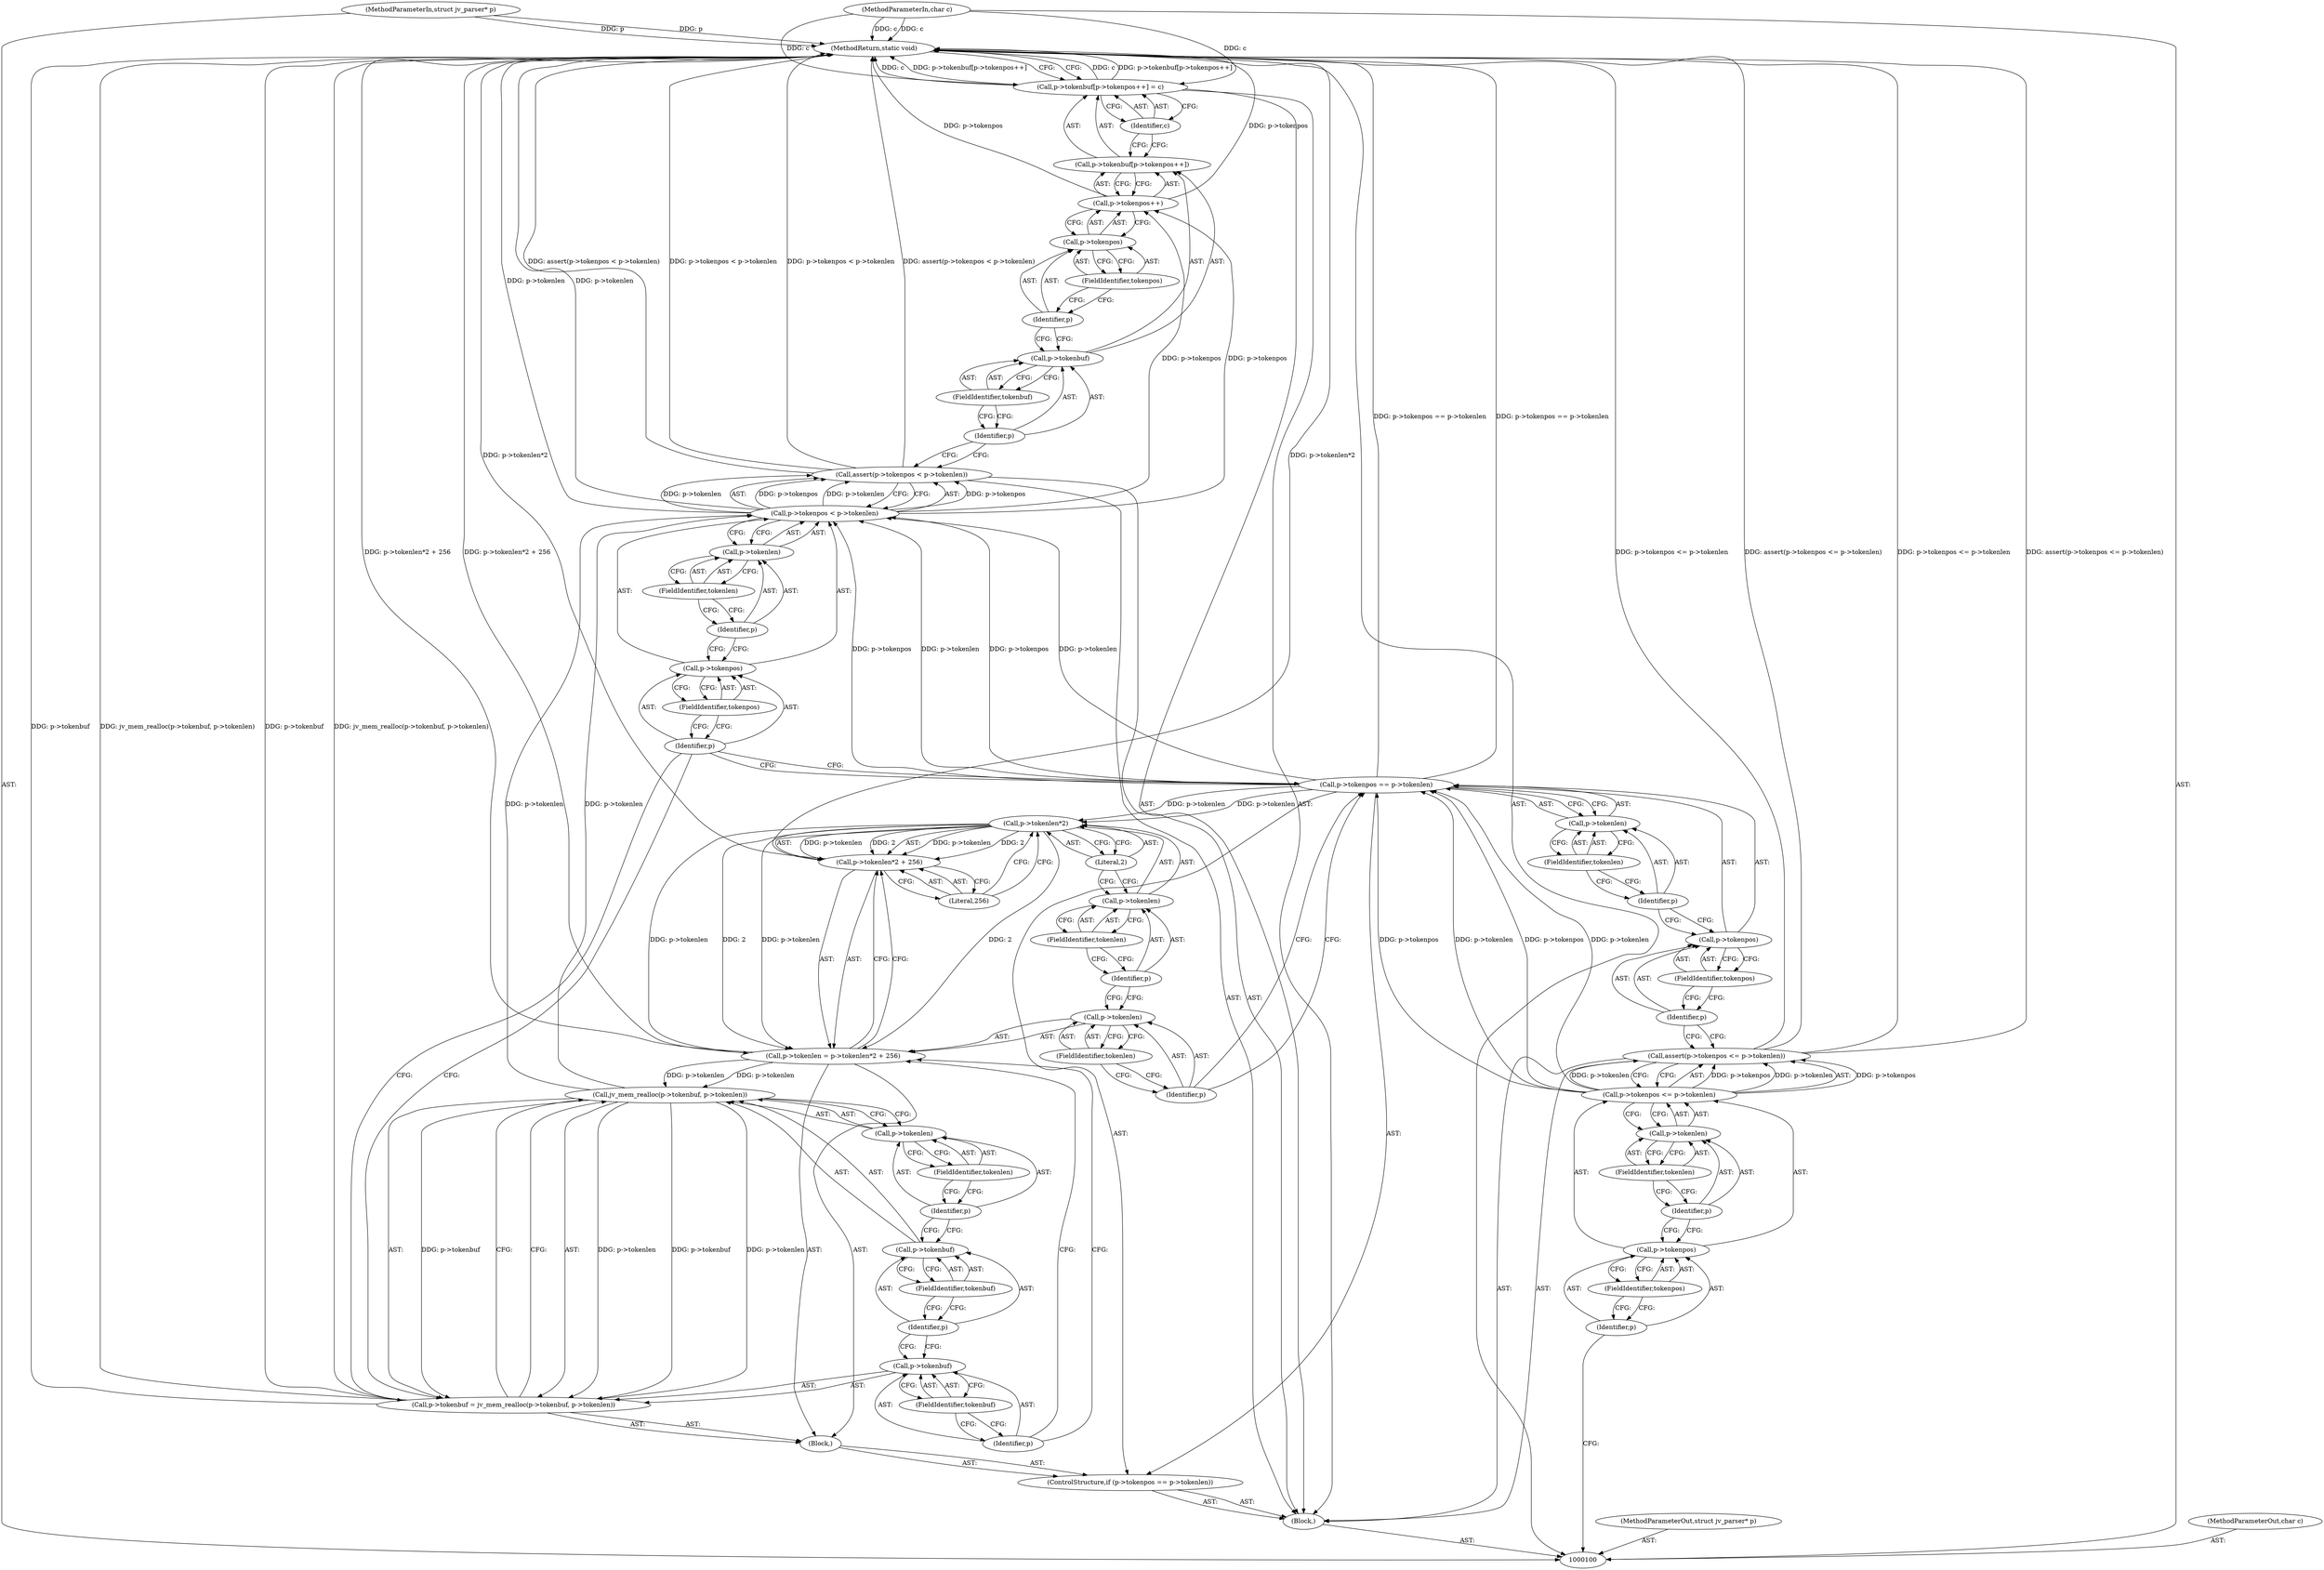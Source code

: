 digraph "1_jq_8eb1367ca44e772963e704a700ef72ae2e12babd_0" {
"1000161" [label="(MethodReturn,static void)"];
"1000101" [label="(MethodParameterIn,struct jv_parser* p)"];
"1000221" [label="(MethodParameterOut,struct jv_parser* p)"];
"1000102" [label="(MethodParameterIn,char c)"];
"1000222" [label="(MethodParameterOut,char c)"];
"1000103" [label="(Block,)"];
"1000105" [label="(Call,p->tokenpos <= p->tokenlen)"];
"1000106" [label="(Call,p->tokenpos)"];
"1000107" [label="(Identifier,p)"];
"1000108" [label="(FieldIdentifier,tokenpos)"];
"1000109" [label="(Call,p->tokenlen)"];
"1000110" [label="(Identifier,p)"];
"1000111" [label="(FieldIdentifier,tokenlen)"];
"1000104" [label="(Call,assert(p->tokenpos <= p->tokenlen))"];
"1000112" [label="(ControlStructure,if (p->tokenpos == p->tokenlen))"];
"1000117" [label="(Call,p->tokenlen)"];
"1000118" [label="(Identifier,p)"];
"1000119" [label="(FieldIdentifier,tokenlen)"];
"1000120" [label="(Block,)"];
"1000113" [label="(Call,p->tokenpos == p->tokenlen)"];
"1000114" [label="(Call,p->tokenpos)"];
"1000115" [label="(Identifier,p)"];
"1000116" [label="(FieldIdentifier,tokenpos)"];
"1000125" [label="(Call,p->tokenlen*2 + 256)"];
"1000126" [label="(Call,p->tokenlen*2)"];
"1000127" [label="(Call,p->tokenlen)"];
"1000128" [label="(Identifier,p)"];
"1000129" [label="(FieldIdentifier,tokenlen)"];
"1000130" [label="(Literal,2)"];
"1000131" [label="(Literal,256)"];
"1000121" [label="(Call,p->tokenlen = p->tokenlen*2 + 256)"];
"1000122" [label="(Call,p->tokenlen)"];
"1000123" [label="(Identifier,p)"];
"1000124" [label="(FieldIdentifier,tokenlen)"];
"1000136" [label="(Call,jv_mem_realloc(p->tokenbuf, p->tokenlen))"];
"1000137" [label="(Call,p->tokenbuf)"];
"1000138" [label="(Identifier,p)"];
"1000139" [label="(FieldIdentifier,tokenbuf)"];
"1000140" [label="(Call,p->tokenlen)"];
"1000141" [label="(Identifier,p)"];
"1000132" [label="(Call,p->tokenbuf = jv_mem_realloc(p->tokenbuf, p->tokenlen))"];
"1000133" [label="(Call,p->tokenbuf)"];
"1000134" [label="(Identifier,p)"];
"1000142" [label="(FieldIdentifier,tokenlen)"];
"1000135" [label="(FieldIdentifier,tokenbuf)"];
"1000147" [label="(FieldIdentifier,tokenpos)"];
"1000143" [label="(Call,assert(p->tokenpos < p->tokenlen))"];
"1000148" [label="(Call,p->tokenlen)"];
"1000149" [label="(Identifier,p)"];
"1000150" [label="(FieldIdentifier,tokenlen)"];
"1000144" [label="(Call,p->tokenpos < p->tokenlen)"];
"1000145" [label="(Call,p->tokenpos)"];
"1000146" [label="(Identifier,p)"];
"1000156" [label="(Call,p->tokenpos++)"];
"1000157" [label="(Call,p->tokenpos)"];
"1000158" [label="(Identifier,p)"];
"1000159" [label="(FieldIdentifier,tokenpos)"];
"1000151" [label="(Call,p->tokenbuf[p->tokenpos++] = c)"];
"1000152" [label="(Call,p->tokenbuf[p->tokenpos++])"];
"1000153" [label="(Call,p->tokenbuf)"];
"1000154" [label="(Identifier,p)"];
"1000160" [label="(Identifier,c)"];
"1000155" [label="(FieldIdentifier,tokenbuf)"];
"1000161" -> "1000100"  [label="AST: "];
"1000161" -> "1000151"  [label="CFG: "];
"1000125" -> "1000161"  [label="DDG: p->tokenlen*2"];
"1000121" -> "1000161"  [label="DDG: p->tokenlen*2 + 256"];
"1000156" -> "1000161"  [label="DDG: p->tokenpos"];
"1000104" -> "1000161"  [label="DDG: assert(p->tokenpos <= p->tokenlen)"];
"1000104" -> "1000161"  [label="DDG: p->tokenpos <= p->tokenlen"];
"1000151" -> "1000161"  [label="DDG: c"];
"1000151" -> "1000161"  [label="DDG: p->tokenbuf[p->tokenpos++]"];
"1000143" -> "1000161"  [label="DDG: p->tokenpos < p->tokenlen"];
"1000143" -> "1000161"  [label="DDG: assert(p->tokenpos < p->tokenlen)"];
"1000144" -> "1000161"  [label="DDG: p->tokenlen"];
"1000132" -> "1000161"  [label="DDG: p->tokenbuf"];
"1000132" -> "1000161"  [label="DDG: jv_mem_realloc(p->tokenbuf, p->tokenlen)"];
"1000102" -> "1000161"  [label="DDG: c"];
"1000113" -> "1000161"  [label="DDG: p->tokenpos == p->tokenlen"];
"1000101" -> "1000161"  [label="DDG: p"];
"1000101" -> "1000100"  [label="AST: "];
"1000101" -> "1000161"  [label="DDG: p"];
"1000221" -> "1000100"  [label="AST: "];
"1000102" -> "1000100"  [label="AST: "];
"1000102" -> "1000161"  [label="DDG: c"];
"1000102" -> "1000151"  [label="DDG: c"];
"1000222" -> "1000100"  [label="AST: "];
"1000103" -> "1000100"  [label="AST: "];
"1000104" -> "1000103"  [label="AST: "];
"1000112" -> "1000103"  [label="AST: "];
"1000143" -> "1000103"  [label="AST: "];
"1000151" -> "1000103"  [label="AST: "];
"1000105" -> "1000104"  [label="AST: "];
"1000105" -> "1000109"  [label="CFG: "];
"1000106" -> "1000105"  [label="AST: "];
"1000109" -> "1000105"  [label="AST: "];
"1000104" -> "1000105"  [label="CFG: "];
"1000105" -> "1000104"  [label="DDG: p->tokenpos"];
"1000105" -> "1000104"  [label="DDG: p->tokenlen"];
"1000105" -> "1000113"  [label="DDG: p->tokenpos"];
"1000105" -> "1000113"  [label="DDG: p->tokenlen"];
"1000106" -> "1000105"  [label="AST: "];
"1000106" -> "1000108"  [label="CFG: "];
"1000107" -> "1000106"  [label="AST: "];
"1000108" -> "1000106"  [label="AST: "];
"1000110" -> "1000106"  [label="CFG: "];
"1000107" -> "1000106"  [label="AST: "];
"1000107" -> "1000100"  [label="CFG: "];
"1000108" -> "1000107"  [label="CFG: "];
"1000108" -> "1000106"  [label="AST: "];
"1000108" -> "1000107"  [label="CFG: "];
"1000106" -> "1000108"  [label="CFG: "];
"1000109" -> "1000105"  [label="AST: "];
"1000109" -> "1000111"  [label="CFG: "];
"1000110" -> "1000109"  [label="AST: "];
"1000111" -> "1000109"  [label="AST: "];
"1000105" -> "1000109"  [label="CFG: "];
"1000110" -> "1000109"  [label="AST: "];
"1000110" -> "1000106"  [label="CFG: "];
"1000111" -> "1000110"  [label="CFG: "];
"1000111" -> "1000109"  [label="AST: "];
"1000111" -> "1000110"  [label="CFG: "];
"1000109" -> "1000111"  [label="CFG: "];
"1000104" -> "1000103"  [label="AST: "];
"1000104" -> "1000105"  [label="CFG: "];
"1000105" -> "1000104"  [label="AST: "];
"1000115" -> "1000104"  [label="CFG: "];
"1000104" -> "1000161"  [label="DDG: assert(p->tokenpos <= p->tokenlen)"];
"1000104" -> "1000161"  [label="DDG: p->tokenpos <= p->tokenlen"];
"1000105" -> "1000104"  [label="DDG: p->tokenpos"];
"1000105" -> "1000104"  [label="DDG: p->tokenlen"];
"1000112" -> "1000103"  [label="AST: "];
"1000113" -> "1000112"  [label="AST: "];
"1000120" -> "1000112"  [label="AST: "];
"1000117" -> "1000113"  [label="AST: "];
"1000117" -> "1000119"  [label="CFG: "];
"1000118" -> "1000117"  [label="AST: "];
"1000119" -> "1000117"  [label="AST: "];
"1000113" -> "1000117"  [label="CFG: "];
"1000118" -> "1000117"  [label="AST: "];
"1000118" -> "1000114"  [label="CFG: "];
"1000119" -> "1000118"  [label="CFG: "];
"1000119" -> "1000117"  [label="AST: "];
"1000119" -> "1000118"  [label="CFG: "];
"1000117" -> "1000119"  [label="CFG: "];
"1000120" -> "1000112"  [label="AST: "];
"1000121" -> "1000120"  [label="AST: "];
"1000132" -> "1000120"  [label="AST: "];
"1000113" -> "1000112"  [label="AST: "];
"1000113" -> "1000117"  [label="CFG: "];
"1000114" -> "1000113"  [label="AST: "];
"1000117" -> "1000113"  [label="AST: "];
"1000123" -> "1000113"  [label="CFG: "];
"1000146" -> "1000113"  [label="CFG: "];
"1000113" -> "1000161"  [label="DDG: p->tokenpos == p->tokenlen"];
"1000105" -> "1000113"  [label="DDG: p->tokenpos"];
"1000105" -> "1000113"  [label="DDG: p->tokenlen"];
"1000113" -> "1000126"  [label="DDG: p->tokenlen"];
"1000113" -> "1000144"  [label="DDG: p->tokenpos"];
"1000113" -> "1000144"  [label="DDG: p->tokenlen"];
"1000114" -> "1000113"  [label="AST: "];
"1000114" -> "1000116"  [label="CFG: "];
"1000115" -> "1000114"  [label="AST: "];
"1000116" -> "1000114"  [label="AST: "];
"1000118" -> "1000114"  [label="CFG: "];
"1000115" -> "1000114"  [label="AST: "];
"1000115" -> "1000104"  [label="CFG: "];
"1000116" -> "1000115"  [label="CFG: "];
"1000116" -> "1000114"  [label="AST: "];
"1000116" -> "1000115"  [label="CFG: "];
"1000114" -> "1000116"  [label="CFG: "];
"1000125" -> "1000121"  [label="AST: "];
"1000125" -> "1000131"  [label="CFG: "];
"1000126" -> "1000125"  [label="AST: "];
"1000131" -> "1000125"  [label="AST: "];
"1000121" -> "1000125"  [label="CFG: "];
"1000125" -> "1000161"  [label="DDG: p->tokenlen*2"];
"1000126" -> "1000125"  [label="DDG: p->tokenlen"];
"1000126" -> "1000125"  [label="DDG: 2"];
"1000126" -> "1000125"  [label="AST: "];
"1000126" -> "1000130"  [label="CFG: "];
"1000127" -> "1000126"  [label="AST: "];
"1000130" -> "1000126"  [label="AST: "];
"1000131" -> "1000126"  [label="CFG: "];
"1000126" -> "1000121"  [label="DDG: p->tokenlen"];
"1000126" -> "1000121"  [label="DDG: 2"];
"1000126" -> "1000125"  [label="DDG: p->tokenlen"];
"1000126" -> "1000125"  [label="DDG: 2"];
"1000113" -> "1000126"  [label="DDG: p->tokenlen"];
"1000127" -> "1000126"  [label="AST: "];
"1000127" -> "1000129"  [label="CFG: "];
"1000128" -> "1000127"  [label="AST: "];
"1000129" -> "1000127"  [label="AST: "];
"1000130" -> "1000127"  [label="CFG: "];
"1000128" -> "1000127"  [label="AST: "];
"1000128" -> "1000122"  [label="CFG: "];
"1000129" -> "1000128"  [label="CFG: "];
"1000129" -> "1000127"  [label="AST: "];
"1000129" -> "1000128"  [label="CFG: "];
"1000127" -> "1000129"  [label="CFG: "];
"1000130" -> "1000126"  [label="AST: "];
"1000130" -> "1000127"  [label="CFG: "];
"1000126" -> "1000130"  [label="CFG: "];
"1000131" -> "1000125"  [label="AST: "];
"1000131" -> "1000126"  [label="CFG: "];
"1000125" -> "1000131"  [label="CFG: "];
"1000121" -> "1000120"  [label="AST: "];
"1000121" -> "1000125"  [label="CFG: "];
"1000122" -> "1000121"  [label="AST: "];
"1000125" -> "1000121"  [label="AST: "];
"1000134" -> "1000121"  [label="CFG: "];
"1000121" -> "1000161"  [label="DDG: p->tokenlen*2 + 256"];
"1000126" -> "1000121"  [label="DDG: p->tokenlen"];
"1000126" -> "1000121"  [label="DDG: 2"];
"1000121" -> "1000136"  [label="DDG: p->tokenlen"];
"1000122" -> "1000121"  [label="AST: "];
"1000122" -> "1000124"  [label="CFG: "];
"1000123" -> "1000122"  [label="AST: "];
"1000124" -> "1000122"  [label="AST: "];
"1000128" -> "1000122"  [label="CFG: "];
"1000123" -> "1000122"  [label="AST: "];
"1000123" -> "1000113"  [label="CFG: "];
"1000124" -> "1000123"  [label="CFG: "];
"1000124" -> "1000122"  [label="AST: "];
"1000124" -> "1000123"  [label="CFG: "];
"1000122" -> "1000124"  [label="CFG: "];
"1000136" -> "1000132"  [label="AST: "];
"1000136" -> "1000140"  [label="CFG: "];
"1000137" -> "1000136"  [label="AST: "];
"1000140" -> "1000136"  [label="AST: "];
"1000132" -> "1000136"  [label="CFG: "];
"1000136" -> "1000132"  [label="DDG: p->tokenbuf"];
"1000136" -> "1000132"  [label="DDG: p->tokenlen"];
"1000121" -> "1000136"  [label="DDG: p->tokenlen"];
"1000136" -> "1000144"  [label="DDG: p->tokenlen"];
"1000137" -> "1000136"  [label="AST: "];
"1000137" -> "1000139"  [label="CFG: "];
"1000138" -> "1000137"  [label="AST: "];
"1000139" -> "1000137"  [label="AST: "];
"1000141" -> "1000137"  [label="CFG: "];
"1000138" -> "1000137"  [label="AST: "];
"1000138" -> "1000133"  [label="CFG: "];
"1000139" -> "1000138"  [label="CFG: "];
"1000139" -> "1000137"  [label="AST: "];
"1000139" -> "1000138"  [label="CFG: "];
"1000137" -> "1000139"  [label="CFG: "];
"1000140" -> "1000136"  [label="AST: "];
"1000140" -> "1000142"  [label="CFG: "];
"1000141" -> "1000140"  [label="AST: "];
"1000142" -> "1000140"  [label="AST: "];
"1000136" -> "1000140"  [label="CFG: "];
"1000141" -> "1000140"  [label="AST: "];
"1000141" -> "1000137"  [label="CFG: "];
"1000142" -> "1000141"  [label="CFG: "];
"1000132" -> "1000120"  [label="AST: "];
"1000132" -> "1000136"  [label="CFG: "];
"1000133" -> "1000132"  [label="AST: "];
"1000136" -> "1000132"  [label="AST: "];
"1000146" -> "1000132"  [label="CFG: "];
"1000132" -> "1000161"  [label="DDG: p->tokenbuf"];
"1000132" -> "1000161"  [label="DDG: jv_mem_realloc(p->tokenbuf, p->tokenlen)"];
"1000136" -> "1000132"  [label="DDG: p->tokenbuf"];
"1000136" -> "1000132"  [label="DDG: p->tokenlen"];
"1000133" -> "1000132"  [label="AST: "];
"1000133" -> "1000135"  [label="CFG: "];
"1000134" -> "1000133"  [label="AST: "];
"1000135" -> "1000133"  [label="AST: "];
"1000138" -> "1000133"  [label="CFG: "];
"1000134" -> "1000133"  [label="AST: "];
"1000134" -> "1000121"  [label="CFG: "];
"1000135" -> "1000134"  [label="CFG: "];
"1000142" -> "1000140"  [label="AST: "];
"1000142" -> "1000141"  [label="CFG: "];
"1000140" -> "1000142"  [label="CFG: "];
"1000135" -> "1000133"  [label="AST: "];
"1000135" -> "1000134"  [label="CFG: "];
"1000133" -> "1000135"  [label="CFG: "];
"1000147" -> "1000145"  [label="AST: "];
"1000147" -> "1000146"  [label="CFG: "];
"1000145" -> "1000147"  [label="CFG: "];
"1000143" -> "1000103"  [label="AST: "];
"1000143" -> "1000144"  [label="CFG: "];
"1000144" -> "1000143"  [label="AST: "];
"1000154" -> "1000143"  [label="CFG: "];
"1000143" -> "1000161"  [label="DDG: p->tokenpos < p->tokenlen"];
"1000143" -> "1000161"  [label="DDG: assert(p->tokenpos < p->tokenlen)"];
"1000144" -> "1000143"  [label="DDG: p->tokenpos"];
"1000144" -> "1000143"  [label="DDG: p->tokenlen"];
"1000148" -> "1000144"  [label="AST: "];
"1000148" -> "1000150"  [label="CFG: "];
"1000149" -> "1000148"  [label="AST: "];
"1000150" -> "1000148"  [label="AST: "];
"1000144" -> "1000148"  [label="CFG: "];
"1000149" -> "1000148"  [label="AST: "];
"1000149" -> "1000145"  [label="CFG: "];
"1000150" -> "1000149"  [label="CFG: "];
"1000150" -> "1000148"  [label="AST: "];
"1000150" -> "1000149"  [label="CFG: "];
"1000148" -> "1000150"  [label="CFG: "];
"1000144" -> "1000143"  [label="AST: "];
"1000144" -> "1000148"  [label="CFG: "];
"1000145" -> "1000144"  [label="AST: "];
"1000148" -> "1000144"  [label="AST: "];
"1000143" -> "1000144"  [label="CFG: "];
"1000144" -> "1000161"  [label="DDG: p->tokenlen"];
"1000144" -> "1000143"  [label="DDG: p->tokenpos"];
"1000144" -> "1000143"  [label="DDG: p->tokenlen"];
"1000113" -> "1000144"  [label="DDG: p->tokenpos"];
"1000113" -> "1000144"  [label="DDG: p->tokenlen"];
"1000136" -> "1000144"  [label="DDG: p->tokenlen"];
"1000144" -> "1000156"  [label="DDG: p->tokenpos"];
"1000145" -> "1000144"  [label="AST: "];
"1000145" -> "1000147"  [label="CFG: "];
"1000146" -> "1000145"  [label="AST: "];
"1000147" -> "1000145"  [label="AST: "];
"1000149" -> "1000145"  [label="CFG: "];
"1000146" -> "1000145"  [label="AST: "];
"1000146" -> "1000132"  [label="CFG: "];
"1000146" -> "1000113"  [label="CFG: "];
"1000147" -> "1000146"  [label="CFG: "];
"1000156" -> "1000152"  [label="AST: "];
"1000156" -> "1000157"  [label="CFG: "];
"1000157" -> "1000156"  [label="AST: "];
"1000152" -> "1000156"  [label="CFG: "];
"1000156" -> "1000161"  [label="DDG: p->tokenpos"];
"1000144" -> "1000156"  [label="DDG: p->tokenpos"];
"1000157" -> "1000156"  [label="AST: "];
"1000157" -> "1000159"  [label="CFG: "];
"1000158" -> "1000157"  [label="AST: "];
"1000159" -> "1000157"  [label="AST: "];
"1000156" -> "1000157"  [label="CFG: "];
"1000158" -> "1000157"  [label="AST: "];
"1000158" -> "1000153"  [label="CFG: "];
"1000159" -> "1000158"  [label="CFG: "];
"1000159" -> "1000157"  [label="AST: "];
"1000159" -> "1000158"  [label="CFG: "];
"1000157" -> "1000159"  [label="CFG: "];
"1000151" -> "1000103"  [label="AST: "];
"1000151" -> "1000160"  [label="CFG: "];
"1000152" -> "1000151"  [label="AST: "];
"1000160" -> "1000151"  [label="AST: "];
"1000161" -> "1000151"  [label="CFG: "];
"1000151" -> "1000161"  [label="DDG: c"];
"1000151" -> "1000161"  [label="DDG: p->tokenbuf[p->tokenpos++]"];
"1000102" -> "1000151"  [label="DDG: c"];
"1000152" -> "1000151"  [label="AST: "];
"1000152" -> "1000156"  [label="CFG: "];
"1000153" -> "1000152"  [label="AST: "];
"1000156" -> "1000152"  [label="AST: "];
"1000160" -> "1000152"  [label="CFG: "];
"1000153" -> "1000152"  [label="AST: "];
"1000153" -> "1000155"  [label="CFG: "];
"1000154" -> "1000153"  [label="AST: "];
"1000155" -> "1000153"  [label="AST: "];
"1000158" -> "1000153"  [label="CFG: "];
"1000154" -> "1000153"  [label="AST: "];
"1000154" -> "1000143"  [label="CFG: "];
"1000155" -> "1000154"  [label="CFG: "];
"1000160" -> "1000151"  [label="AST: "];
"1000160" -> "1000152"  [label="CFG: "];
"1000151" -> "1000160"  [label="CFG: "];
"1000155" -> "1000153"  [label="AST: "];
"1000155" -> "1000154"  [label="CFG: "];
"1000153" -> "1000155"  [label="CFG: "];
}
